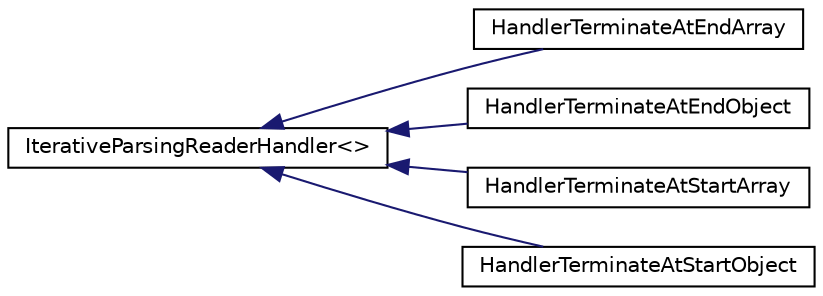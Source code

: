 digraph "Graphical Class Hierarchy"
{
  edge [fontname="Helvetica",fontsize="10",labelfontname="Helvetica",labelfontsize="10"];
  node [fontname="Helvetica",fontsize="10",shape=record];
  rankdir="LR";
  Node0 [label="IterativeParsingReaderHandler\<\>",height=0.2,width=0.4,color="black", fillcolor="white", style="filled",URL="$structIterativeParsingReaderHandler.html"];
  Node0 -> Node1 [dir="back",color="midnightblue",fontsize="10",style="solid",fontname="Helvetica"];
  Node1 [label="HandlerTerminateAtEndArray",height=0.2,width=0.4,color="black", fillcolor="white", style="filled",URL="$structHandlerTerminateAtEndArray.html"];
  Node0 -> Node2 [dir="back",color="midnightblue",fontsize="10",style="solid",fontname="Helvetica"];
  Node2 [label="HandlerTerminateAtEndObject",height=0.2,width=0.4,color="black", fillcolor="white", style="filled",URL="$structHandlerTerminateAtEndObject.html"];
  Node0 -> Node3 [dir="back",color="midnightblue",fontsize="10",style="solid",fontname="Helvetica"];
  Node3 [label="HandlerTerminateAtStartArray",height=0.2,width=0.4,color="black", fillcolor="white", style="filled",URL="$structHandlerTerminateAtStartArray.html"];
  Node0 -> Node4 [dir="back",color="midnightblue",fontsize="10",style="solid",fontname="Helvetica"];
  Node4 [label="HandlerTerminateAtStartObject",height=0.2,width=0.4,color="black", fillcolor="white", style="filled",URL="$structHandlerTerminateAtStartObject.html"];
}
